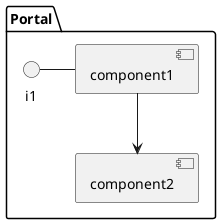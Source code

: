 @startuml

package "Portal" {
component component1
component component2
interface i1

}
i1 - component1
component1 --> component2
@enduml
